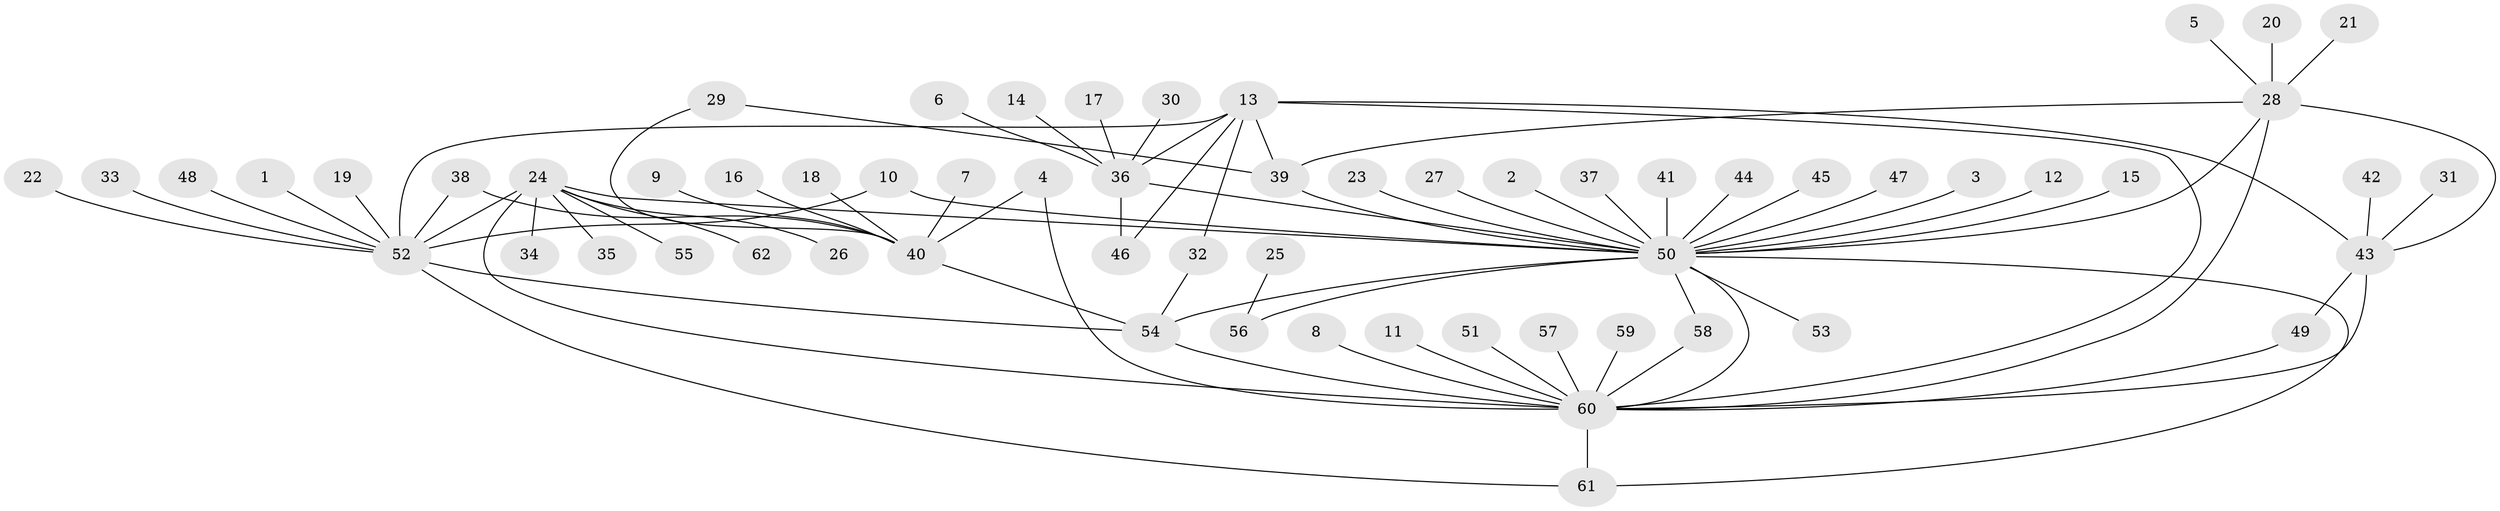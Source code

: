 // original degree distribution, {2: 0.20967741935483872, 12: 0.008064516129032258, 27: 0.008064516129032258, 10: 0.008064516129032258, 1: 0.5161290322580645, 8: 0.008064516129032258, 7: 0.016129032258064516, 3: 0.12096774193548387, 5: 0.04032258064516129, 15: 0.008064516129032258, 4: 0.04032258064516129, 6: 0.016129032258064516}
// Generated by graph-tools (version 1.1) at 2025/26/03/09/25 03:26:06]
// undirected, 62 vertices, 81 edges
graph export_dot {
graph [start="1"]
  node [color=gray90,style=filled];
  1;
  2;
  3;
  4;
  5;
  6;
  7;
  8;
  9;
  10;
  11;
  12;
  13;
  14;
  15;
  16;
  17;
  18;
  19;
  20;
  21;
  22;
  23;
  24;
  25;
  26;
  27;
  28;
  29;
  30;
  31;
  32;
  33;
  34;
  35;
  36;
  37;
  38;
  39;
  40;
  41;
  42;
  43;
  44;
  45;
  46;
  47;
  48;
  49;
  50;
  51;
  52;
  53;
  54;
  55;
  56;
  57;
  58;
  59;
  60;
  61;
  62;
  1 -- 52 [weight=1.0];
  2 -- 50 [weight=1.0];
  3 -- 50 [weight=1.0];
  4 -- 40 [weight=1.0];
  4 -- 60 [weight=1.0];
  5 -- 28 [weight=1.0];
  6 -- 36 [weight=1.0];
  7 -- 40 [weight=1.0];
  8 -- 60 [weight=1.0];
  9 -- 40 [weight=1.0];
  10 -- 50 [weight=1.0];
  10 -- 52 [weight=1.0];
  11 -- 60 [weight=1.0];
  12 -- 50 [weight=1.0];
  13 -- 32 [weight=1.0];
  13 -- 36 [weight=2.0];
  13 -- 39 [weight=1.0];
  13 -- 43 [weight=1.0];
  13 -- 46 [weight=1.0];
  13 -- 52 [weight=1.0];
  13 -- 60 [weight=1.0];
  14 -- 36 [weight=1.0];
  15 -- 50 [weight=1.0];
  16 -- 40 [weight=1.0];
  17 -- 36 [weight=1.0];
  18 -- 40 [weight=1.0];
  19 -- 52 [weight=1.0];
  20 -- 28 [weight=1.0];
  21 -- 28 [weight=1.0];
  22 -- 52 [weight=1.0];
  23 -- 50 [weight=1.0];
  24 -- 26 [weight=1.0];
  24 -- 34 [weight=1.0];
  24 -- 35 [weight=1.0];
  24 -- 50 [weight=2.0];
  24 -- 52 [weight=1.0];
  24 -- 55 [weight=1.0];
  24 -- 60 [weight=2.0];
  24 -- 62 [weight=1.0];
  25 -- 56 [weight=1.0];
  27 -- 50 [weight=1.0];
  28 -- 39 [weight=1.0];
  28 -- 43 [weight=1.0];
  28 -- 50 [weight=1.0];
  28 -- 60 [weight=1.0];
  29 -- 39 [weight=1.0];
  29 -- 40 [weight=1.0];
  30 -- 36 [weight=1.0];
  31 -- 43 [weight=1.0];
  32 -- 54 [weight=1.0];
  33 -- 52 [weight=1.0];
  36 -- 46 [weight=1.0];
  36 -- 50 [weight=1.0];
  37 -- 50 [weight=1.0];
  38 -- 40 [weight=1.0];
  38 -- 52 [weight=1.0];
  39 -- 50 [weight=1.0];
  40 -- 54 [weight=2.0];
  41 -- 50 [weight=1.0];
  42 -- 43 [weight=1.0];
  43 -- 49 [weight=1.0];
  43 -- 60 [weight=1.0];
  44 -- 50 [weight=1.0];
  45 -- 50 [weight=1.0];
  47 -- 50 [weight=1.0];
  48 -- 52 [weight=1.0];
  49 -- 60 [weight=2.0];
  50 -- 53 [weight=1.0];
  50 -- 54 [weight=1.0];
  50 -- 56 [weight=1.0];
  50 -- 58 [weight=1.0];
  50 -- 60 [weight=1.0];
  50 -- 61 [weight=1.0];
  51 -- 60 [weight=1.0];
  52 -- 54 [weight=1.0];
  52 -- 61 [weight=1.0];
  54 -- 60 [weight=1.0];
  57 -- 60 [weight=1.0];
  58 -- 60 [weight=1.0];
  59 -- 60 [weight=1.0];
  60 -- 61 [weight=2.0];
}

